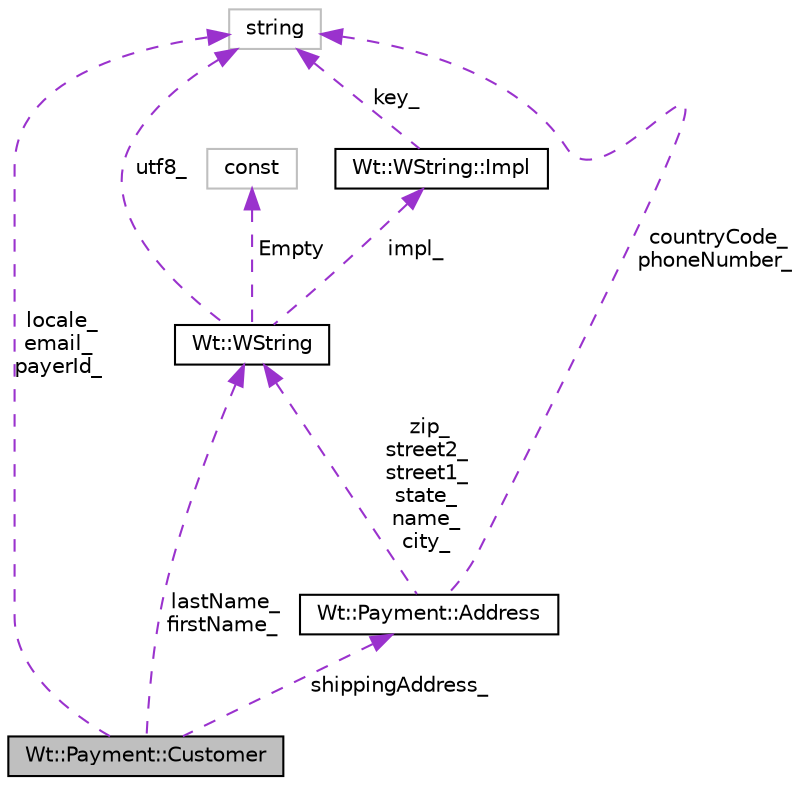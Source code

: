 digraph "Wt::Payment::Customer"
{
 // LATEX_PDF_SIZE
  edge [fontname="Helvetica",fontsize="10",labelfontname="Helvetica",labelfontsize="10"];
  node [fontname="Helvetica",fontsize="10",shape=record];
  Node1 [label="Wt::Payment::Customer",height=0.2,width=0.4,color="black", fillcolor="grey75", style="filled", fontcolor="black",tooltip="Contains customer information."];
  Node2 -> Node1 [dir="back",color="darkorchid3",fontsize="10",style="dashed",label=" lastName_\nfirstName_" ,fontname="Helvetica"];
  Node2 [label="Wt::WString",height=0.2,width=0.4,color="black", fillcolor="white", style="filled",URL="$classWt_1_1WString.html",tooltip="A value class which describes a locale-aware unicode string."];
  Node3 -> Node2 [dir="back",color="darkorchid3",fontsize="10",style="dashed",label=" impl_" ,fontname="Helvetica"];
  Node3 [label="Wt::WString::Impl",height=0.2,width=0.4,color="black", fillcolor="white", style="filled",URL="$structWt_1_1WString_1_1Impl.html",tooltip=" "];
  Node4 -> Node3 [dir="back",color="darkorchid3",fontsize="10",style="dashed",label=" key_" ,fontname="Helvetica"];
  Node4 [label="string",height=0.2,width=0.4,color="grey75", fillcolor="white", style="filled",tooltip=" "];
  Node4 -> Node2 [dir="back",color="darkorchid3",fontsize="10",style="dashed",label=" utf8_" ,fontname="Helvetica"];
  Node5 -> Node2 [dir="back",color="darkorchid3",fontsize="10",style="dashed",label=" Empty" ,fontname="Helvetica"];
  Node5 [label="const",height=0.2,width=0.4,color="grey75", fillcolor="white", style="filled",tooltip=" "];
  Node6 -> Node1 [dir="back",color="darkorchid3",fontsize="10",style="dashed",label=" shippingAddress_" ,fontname="Helvetica"];
  Node6 [label="Wt::Payment::Address",height=0.2,width=0.4,color="black", fillcolor="white", style="filled",URL="$classWt_1_1Payment_1_1Address.html",tooltip="Contains address information."];
  Node2 -> Node6 [dir="back",color="darkorchid3",fontsize="10",style="dashed",label=" zip_\nstreet2_\nstreet1_\nstate_\nname_\ncity_" ,fontname="Helvetica"];
  Node4 -> Node6 [dir="back",color="darkorchid3",fontsize="10",style="dashed",label=" countryCode_\nphoneNumber_" ,fontname="Helvetica"];
  Node4 -> Node1 [dir="back",color="darkorchid3",fontsize="10",style="dashed",label=" locale_\nemail_\npayerId_" ,fontname="Helvetica"];
}
